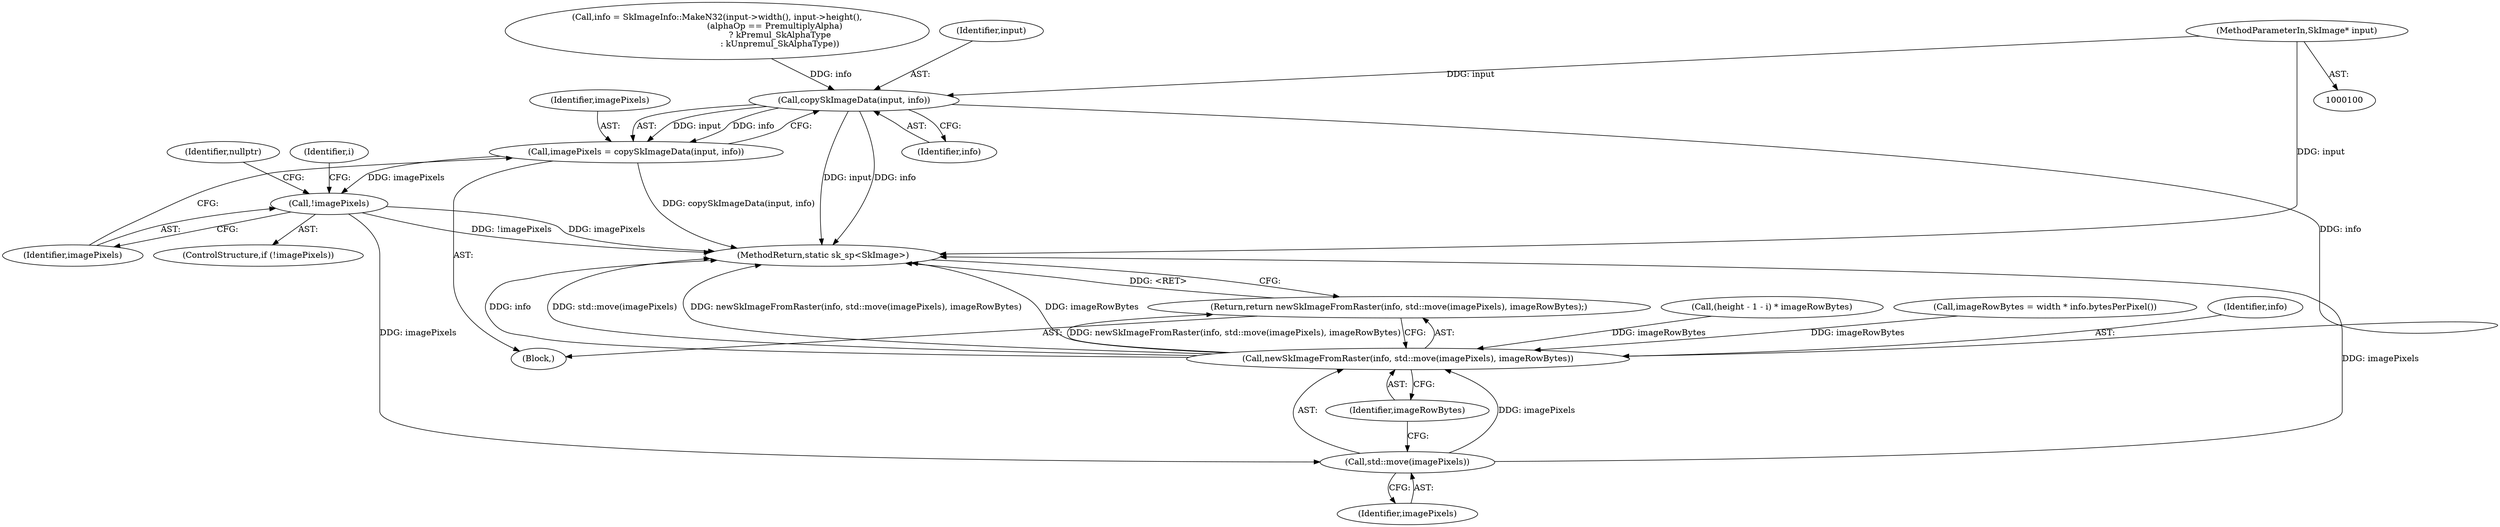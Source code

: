 digraph "0_Chrome_d59a4441697f6253e7dc3f7ae5caad6e5fd2c778_3@pointer" {
"1000101" [label="(MethodParameterIn,SkImage* input)"];
"1000137" [label="(Call,copySkImageData(input, info))"];
"1000135" [label="(Call,imagePixels = copySkImageData(input, info))"];
"1000141" [label="(Call,!imagePixels)"];
"1000195" [label="(Call,std::move(imagePixels))"];
"1000193" [label="(Call,newSkImageFromRaster(info, std::move(imagePixels), imageRowBytes))"];
"1000192" [label="(Return,return newSkImageFromRaster(info, std::move(imagePixels), imageRowBytes);)"];
"1000193" [label="(Call,newSkImageFromRaster(info, std::move(imagePixels), imageRowBytes))"];
"1000142" [label="(Identifier,imagePixels)"];
"1000175" [label="(Call,(height - 1 - i) * imageRowBytes)"];
"1000139" [label="(Identifier,info)"];
"1000129" [label="(Call,imageRowBytes = width * info.bytesPerPixel())"];
"1000103" [label="(Block,)"];
"1000140" [label="(ControlStructure,if (!imagePixels))"];
"1000144" [label="(Identifier,nullptr)"];
"1000117" [label="(Call,info = SkImageInfo::MakeN32(input->width(), input->height(),\n                                           (alphaOp == PremultiplyAlpha)\n                                               ? kPremul_SkAlphaType\n                                               : kUnpremul_SkAlphaType))"];
"1000141" [label="(Call,!imagePixels)"];
"1000135" [label="(Call,imagePixels = copySkImageData(input, info))"];
"1000198" [label="(MethodReturn,static sk_sp<SkImage>)"];
"1000136" [label="(Identifier,imagePixels)"];
"1000192" [label="(Return,return newSkImageFromRaster(info, std::move(imagePixels), imageRowBytes);)"];
"1000196" [label="(Identifier,imagePixels)"];
"1000138" [label="(Identifier,input)"];
"1000197" [label="(Identifier,imageRowBytes)"];
"1000137" [label="(Call,copySkImageData(input, info))"];
"1000195" [label="(Call,std::move(imagePixels))"];
"1000101" [label="(MethodParameterIn,SkImage* input)"];
"1000148" [label="(Identifier,i)"];
"1000194" [label="(Identifier,info)"];
"1000101" -> "1000100"  [label="AST: "];
"1000101" -> "1000198"  [label="DDG: input"];
"1000101" -> "1000137"  [label="DDG: input"];
"1000137" -> "1000135"  [label="AST: "];
"1000137" -> "1000139"  [label="CFG: "];
"1000138" -> "1000137"  [label="AST: "];
"1000139" -> "1000137"  [label="AST: "];
"1000135" -> "1000137"  [label="CFG: "];
"1000137" -> "1000198"  [label="DDG: input"];
"1000137" -> "1000198"  [label="DDG: info"];
"1000137" -> "1000135"  [label="DDG: input"];
"1000137" -> "1000135"  [label="DDG: info"];
"1000117" -> "1000137"  [label="DDG: info"];
"1000137" -> "1000193"  [label="DDG: info"];
"1000135" -> "1000103"  [label="AST: "];
"1000136" -> "1000135"  [label="AST: "];
"1000142" -> "1000135"  [label="CFG: "];
"1000135" -> "1000198"  [label="DDG: copySkImageData(input, info)"];
"1000135" -> "1000141"  [label="DDG: imagePixels"];
"1000141" -> "1000140"  [label="AST: "];
"1000141" -> "1000142"  [label="CFG: "];
"1000142" -> "1000141"  [label="AST: "];
"1000144" -> "1000141"  [label="CFG: "];
"1000148" -> "1000141"  [label="CFG: "];
"1000141" -> "1000198"  [label="DDG: imagePixels"];
"1000141" -> "1000198"  [label="DDG: !imagePixels"];
"1000141" -> "1000195"  [label="DDG: imagePixels"];
"1000195" -> "1000193"  [label="AST: "];
"1000195" -> "1000196"  [label="CFG: "];
"1000196" -> "1000195"  [label="AST: "];
"1000197" -> "1000195"  [label="CFG: "];
"1000195" -> "1000198"  [label="DDG: imagePixels"];
"1000195" -> "1000193"  [label="DDG: imagePixels"];
"1000193" -> "1000192"  [label="AST: "];
"1000193" -> "1000197"  [label="CFG: "];
"1000194" -> "1000193"  [label="AST: "];
"1000197" -> "1000193"  [label="AST: "];
"1000192" -> "1000193"  [label="CFG: "];
"1000193" -> "1000198"  [label="DDG: imageRowBytes"];
"1000193" -> "1000198"  [label="DDG: info"];
"1000193" -> "1000198"  [label="DDG: std::move(imagePixels)"];
"1000193" -> "1000198"  [label="DDG: newSkImageFromRaster(info, std::move(imagePixels), imageRowBytes)"];
"1000193" -> "1000192"  [label="DDG: newSkImageFromRaster(info, std::move(imagePixels), imageRowBytes)"];
"1000129" -> "1000193"  [label="DDG: imageRowBytes"];
"1000175" -> "1000193"  [label="DDG: imageRowBytes"];
"1000192" -> "1000103"  [label="AST: "];
"1000198" -> "1000192"  [label="CFG: "];
"1000192" -> "1000198"  [label="DDG: <RET>"];
}
